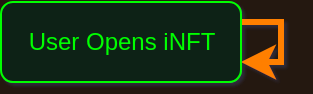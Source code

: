 <mxfile version="15.7.3" type="device"><diagram id="C5RBs43oDa-KdzZeNtuy" name="Page-1"><mxGraphModel dx="1536" dy="1050" grid="1" gridSize="10" guides="1" tooltips="1" connect="1" arrows="1" fold="1" page="1" pageScale="1" pageWidth="850" pageHeight="1100" background="#241810" math="0" shadow="1"><root><mxCell id="WIyWlLk6GJQsqaUBKTNV-0"/><mxCell id="WIyWlLk6GJQsqaUBKTNV-1" parent="WIyWlLk6GJQsqaUBKTNV-0"/><mxCell id="WIyWlLk6GJQsqaUBKTNV-2" value="" style="rounded=0;html=1;jettySize=auto;orthogonalLoop=1;fontSize=11;endArrow=classic;endFill=1;endSize=8;strokeWidth=3;shadow=0;labelBackgroundColor=none;edgeStyle=orthogonalEdgeStyle;strokeColor=#FF7F00;fontColor=#00ff00;" parent="WIyWlLk6GJQsqaUBKTNV-1" source="WIyWlLk6GJQsqaUBKTNV-3" target="WIyWlLk6GJQsqaUBKTNV-3" edge="1"><mxGeometry relative="1" as="geometry"><mxPoint x="375" y="210" as="targetPoint"/></mxGeometry></mxCell><mxCell id="WIyWlLk6GJQsqaUBKTNV-3" value="User Opens iNFT&lt;br&gt;" style="rounded=1;whiteSpace=wrap;html=1;fontSize=12;glass=0;strokeWidth=1;shadow=0;fontColor=#00ff00;labelBackgroundColor=none;fillColor=#102419;strokeColor=#00FF00;" parent="WIyWlLk6GJQsqaUBKTNV-1" vertex="1"><mxGeometry x="62.5" y="20" width="120" height="40" as="geometry"/></mxCell></root></mxGraphModel></diagram></mxfile>